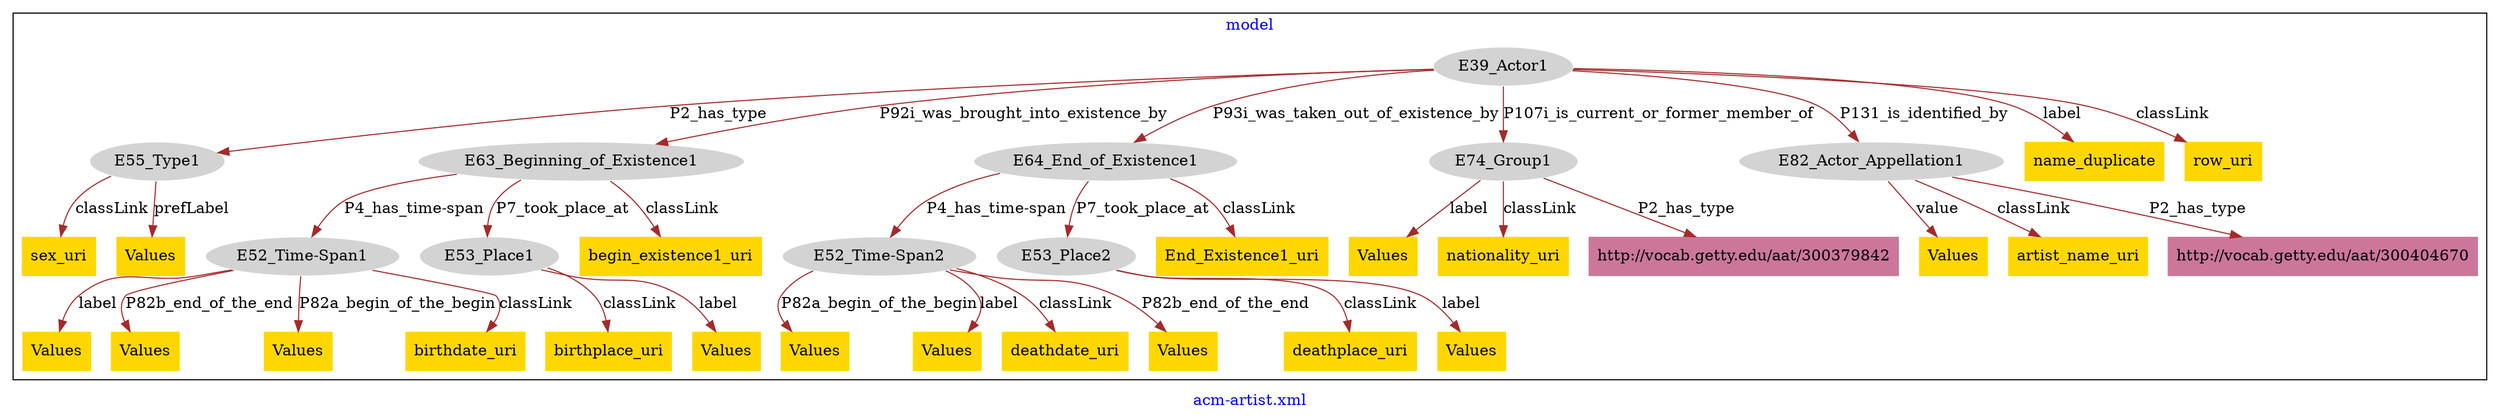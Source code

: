 digraph n0 {
fontcolor="blue"
remincross="true"
label="acm-artist.xml"
subgraph cluster {
label="model"
n2[style="filled",color="white",fillcolor="lightgray",label="E39_Actor1"];
n3[style="filled",color="white",fillcolor="lightgray",label="E55_Type1"];
n4[style="filled",color="white",fillcolor="lightgray",label="E63_Beginning_of_Existence1"];
n5[style="filled",color="white",fillcolor="lightgray",label="E64_End_of_Existence1"];
n6[style="filled",color="white",fillcolor="lightgray",label="E74_Group1"];
n7[style="filled",color="white",fillcolor="lightgray",label="E82_Actor_Appellation1"];
n8[style="filled",color="white",fillcolor="lightgray",label="E52_Time-Span1"];
n9[style="filled",color="white",fillcolor="lightgray",label="E53_Place1"];
n10[style="filled",color="white",fillcolor="lightgray",label="E52_Time-Span2"];
n11[style="filled",color="white",fillcolor="lightgray",label="E53_Place2"];
n12[shape="plaintext",style="filled",fillcolor="gold",label="sex_uri"];
n13[shape="plaintext",style="filled",fillcolor="gold",label="End_Existence1_uri"];
n14[shape="plaintext",style="filled",fillcolor="gold",label="Values"];
n15[shape="plaintext",style="filled",fillcolor="gold",label="birthplace_uri"];
n16[shape="plaintext",style="filled",fillcolor="gold",label="Values"];
n17[shape="plaintext",style="filled",fillcolor="gold",label="Values"];
n18[shape="plaintext",style="filled",fillcolor="gold",label="name_duplicate"];
n19[shape="plaintext",style="filled",fillcolor="gold",label="Values"];
n20[shape="plaintext",style="filled",fillcolor="gold",label="Values"];
n21[shape="plaintext",style="filled",fillcolor="gold",label="deathplace_uri"];
n22[shape="plaintext",style="filled",fillcolor="gold",label="deathdate_uri"];
n23[shape="plaintext",style="filled",fillcolor="gold",label="Values"];
n24[shape="plaintext",style="filled",fillcolor="gold",label="artist_name_uri"];
n25[shape="plaintext",style="filled",fillcolor="gold",label="nationality_uri"];
n26[shape="plaintext",style="filled",fillcolor="gold",label="Values"];
n27[shape="plaintext",style="filled",fillcolor="gold",label="Values"];
n28[shape="plaintext",style="filled",fillcolor="gold",label="row_uri"];
n29[shape="plaintext",style="filled",fillcolor="gold",label="Values"];
n30[shape="plaintext",style="filled",fillcolor="gold",label="Values"];
n31[shape="plaintext",style="filled",fillcolor="gold",label="Values"];
n32[shape="plaintext",style="filled",fillcolor="gold",label="birthdate_uri"];
n33[shape="plaintext",style="filled",fillcolor="gold",label="begin_existence1_uri"];
n34[shape="plaintext",style="filled",fillcolor="#CC7799",label="http://vocab.getty.edu/aat/300379842"];
n35[shape="plaintext",style="filled",fillcolor="#CC7799",label="http://vocab.getty.edu/aat/300404670"];
}
n2 -> n3[color="brown",fontcolor="black",label="P2_has_type"]
n2 -> n4[color="brown",fontcolor="black",label="P92i_was_brought_into_existence_by"]
n2 -> n5[color="brown",fontcolor="black",label="P93i_was_taken_out_of_existence_by"]
n2 -> n6[color="brown",fontcolor="black",label="P107i_is_current_or_former_member_of"]
n2 -> n7[color="brown",fontcolor="black",label="P131_is_identified_by"]
n4 -> n8[color="brown",fontcolor="black",label="P4_has_time-span"]
n4 -> n9[color="brown",fontcolor="black",label="P7_took_place_at"]
n5 -> n10[color="brown",fontcolor="black",label="P4_has_time-span"]
n5 -> n11[color="brown",fontcolor="black",label="P7_took_place_at"]
n3 -> n12[color="brown",fontcolor="black",label="classLink"]
n5 -> n13[color="brown",fontcolor="black",label="classLink"]
n10 -> n14[color="brown",fontcolor="black",label="P82a_begin_of_the_begin"]
n9 -> n15[color="brown",fontcolor="black",label="classLink"]
n7 -> n16[color="brown",fontcolor="black",label="value"]
n10 -> n17[color="brown",fontcolor="black",label="label"]
n2 -> n18[color="brown",fontcolor="black",label="label"]
n8 -> n19[color="brown",fontcolor="black",label="label"]
n6 -> n20[color="brown",fontcolor="black",label="label"]
n11 -> n21[color="brown",fontcolor="black",label="classLink"]
n10 -> n22[color="brown",fontcolor="black",label="classLink"]
n10 -> n23[color="brown",fontcolor="black",label="P82b_end_of_the_end"]
n7 -> n24[color="brown",fontcolor="black",label="classLink"]
n6 -> n25[color="brown",fontcolor="black",label="classLink"]
n3 -> n26[color="brown",fontcolor="black",label="prefLabel"]
n8 -> n27[color="brown",fontcolor="black",label="P82b_end_of_the_end"]
n2 -> n28[color="brown",fontcolor="black",label="classLink"]
n11 -> n29[color="brown",fontcolor="black",label="label"]
n8 -> n30[color="brown",fontcolor="black",label="P82a_begin_of_the_begin"]
n9 -> n31[color="brown",fontcolor="black",label="label"]
n8 -> n32[color="brown",fontcolor="black",label="classLink"]
n4 -> n33[color="brown",fontcolor="black",label="classLink"]
n6 -> n34[color="brown",fontcolor="black",label="P2_has_type"]
n7 -> n35[color="brown",fontcolor="black",label="P2_has_type"]
}
